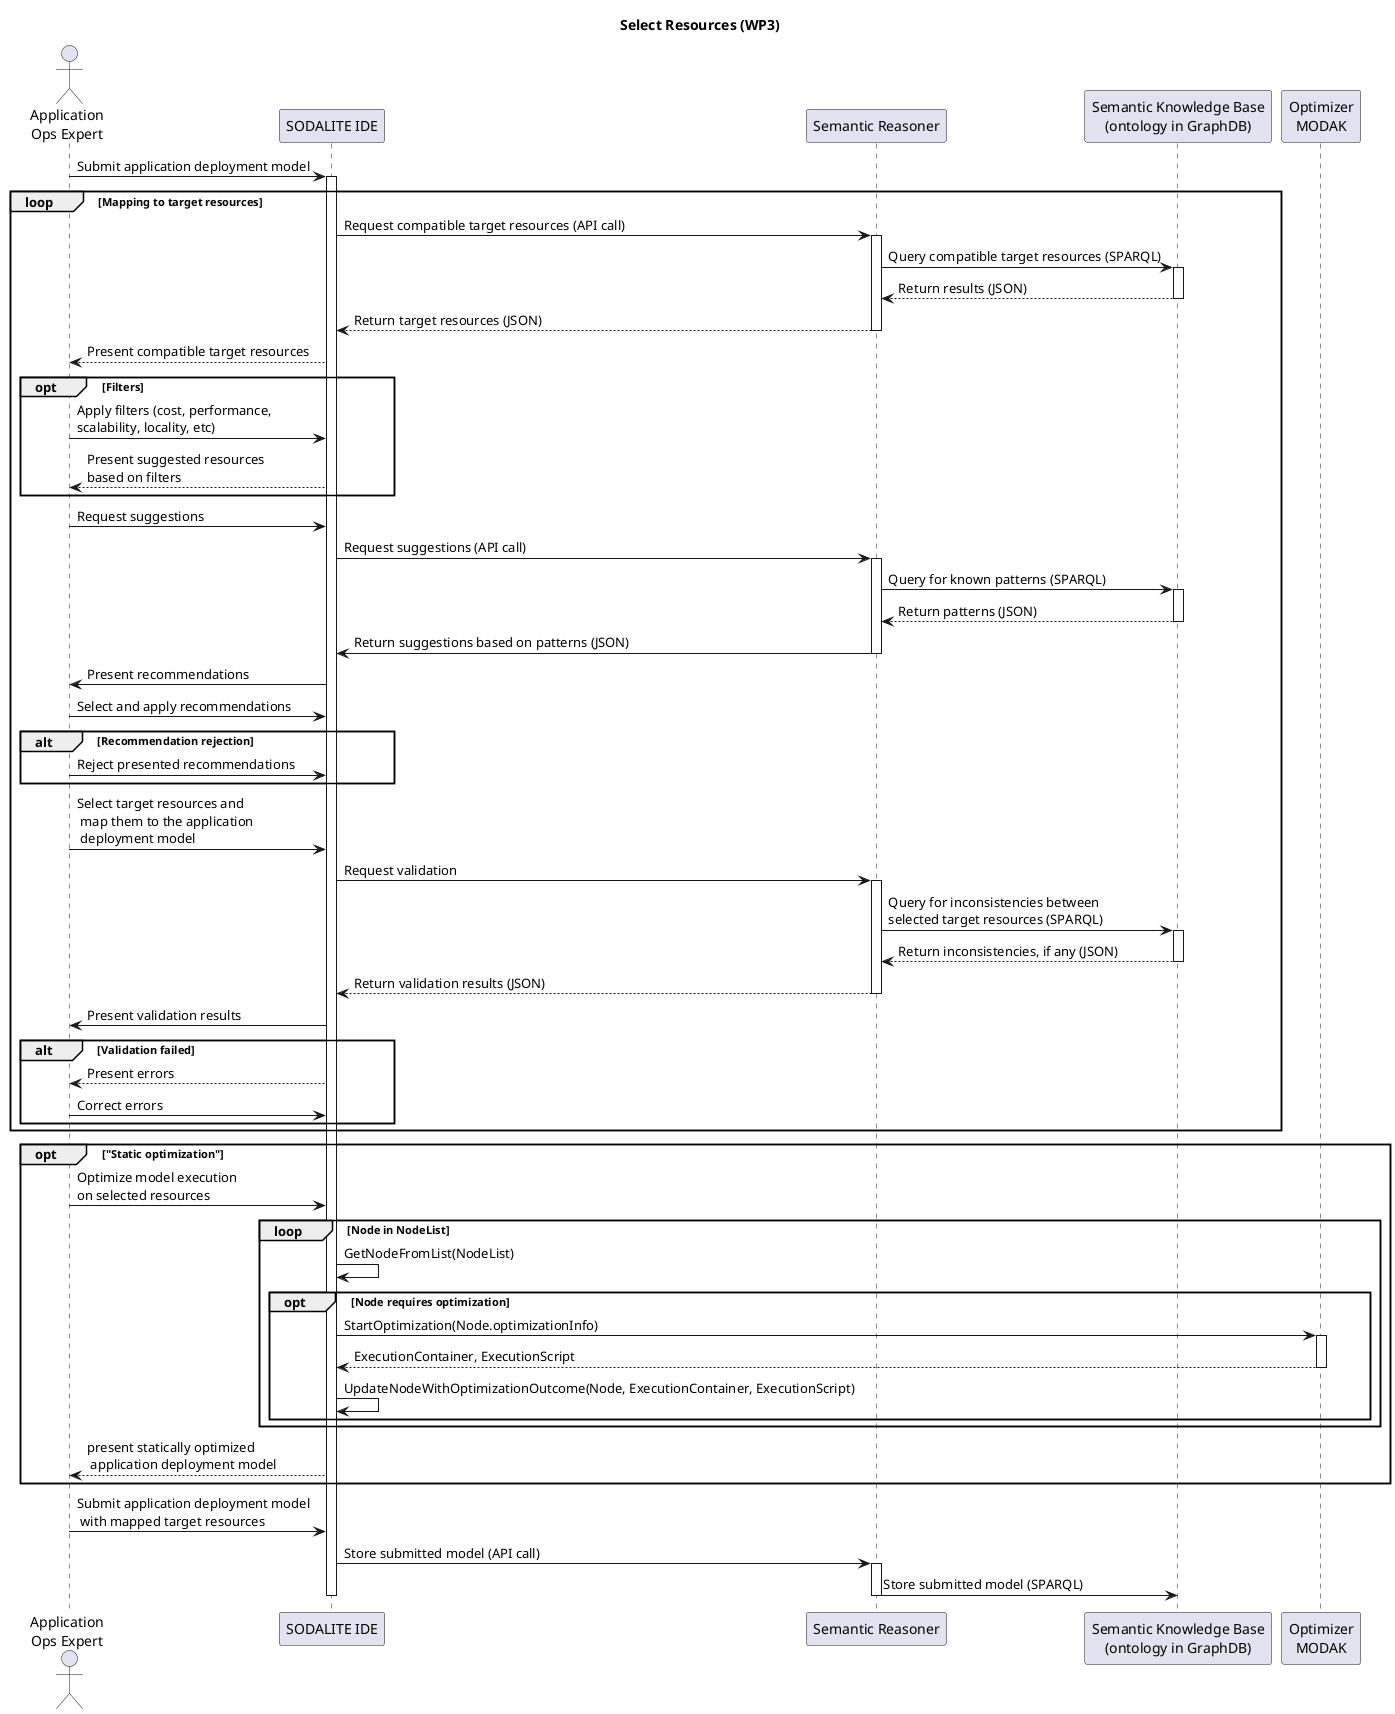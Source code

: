 @startuml

title Select Resources (WP3)

actor "Application\nOps Expert" as ops
participant "SODALITE IDE" as editor
participant "Semantic Reasoner" as reasoner
participant "Semantic Knowledge Base\n(ontology in GraphDB)" as ontology
participant "Optimizer\nMODAK" as SPOC

ops->editor: Submit application deployment model

loop Mapping to target resources
    activate editor
    editor->reasoner: Request compatible target resources (API call)
    activate reasoner
    reasoner->ontology: Query compatible target resources (SPARQL)
    activate ontology
    ontology-->reasoner: Return results (JSON)
    deactivate ontology
    reasoner-->editor: Return target resources (JSON)
    deactivate reasoner
    editor-->ops: Present compatible target resources

    opt Filters
        ops->editor: Apply filters (cost, performance,\nscalability, locality, etc)
        editor-->ops: Present suggested resources\nbased on filters
    end

    ops->editor: Request suggestions
    editor->reasoner: Request suggestions (API call)
    activate reasoner
    reasoner->ontology: Query for known patterns (SPARQL)
    activate ontology
    ontology-->reasoner: Return patterns (JSON)
    deactivate ontology
    reasoner->editor: Return suggestions based on patterns (JSON)
    deactivate reasoner

    editor->ops: Present recommendations
    ops->editor: Select and apply recommendations

    alt Recommendation rejection
        ops->editor: Reject presented recommendations
    end

    ops->editor: Select target resources and\n map them to the application\n deployment model
    editor->reasoner: Request validation
    activate reasoner
    reasoner->ontology: Query for inconsistencies between\nselected target resources (SPARQL)
    activate ontology
    ontology-->reasoner: Return inconsistencies, if any (JSON)
    deactivate ontology
    reasoner-->editor: Return validation results (JSON)
    deactivate reasoner
    editor->ops: Present validation results

    alt Validation failed
        editor-->ops: Present errors
        ops->editor: Correct errors
    end
end

opt "Static optimization"
    ops->editor: Optimize model execution\non selected resources
    loop Node in NodeList
        editor->editor: GetNodeFromList(NodeList)
        opt Node requires optimization
            editor->SPOC: StartOptimization(Node.optimizationInfo)
            activate SPOC
            SPOC-->editor: ExecutionContainer, ExecutionScript
            deactivate SPOC
            editor->editor: UpdateNodeWithOptimizationOutcome(Node, ExecutionContainer, ExecutionScript)
        end
    end
    editor-->ops: present statically optimized\n application deployment model
end

ops->editor: Submit application deployment model\n with mapped target resources
editor->reasoner: Store submitted model (API call)
activate reasoner
reasoner->ontology: Store submitted model (SPARQL)
deactivate reasoner

deactivate editor
@enduml
